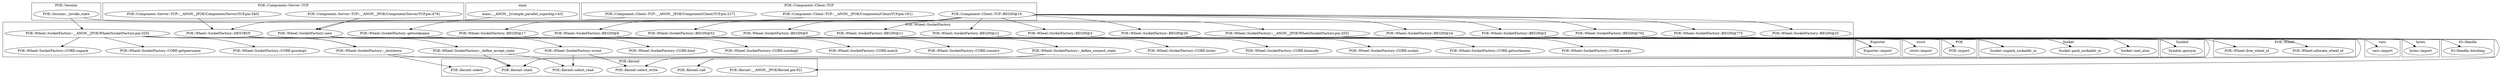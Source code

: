digraph {
graph [overlap=false]
subgraph cluster_POE_Session {
	label="POE::Session";
	"POE::Session::_invoke_state";
}
subgraph cluster_Socket {
	label="Socket";
	"Socket::inet_aton";
	"Socket::pack_sockaddr_in";
	"Socket::unpack_sockaddr_in";
}
subgraph cluster_IO_Handle {
	label="IO::Handle";
	"IO::Handle::blocking";
}
subgraph cluster_POE_Component_Server_TCP {
	label="POE::Component::Server::TCP";
	"POE::Component::Server::TCP::__ANON__[POE/Component/Server/TCP.pm:479]";
	"POE::Component::Server::TCP::__ANON__[POE/Component/Server/TCP.pm:540]";
}
subgraph cluster_POE {
	label="POE";
	"POE::import";
}
subgraph cluster_strict {
	label="strict";
	"strict::import";
}
subgraph cluster_bytes {
	label="bytes";
	"bytes::import";
}
subgraph cluster_Exporter {
	label="Exporter";
	"Exporter::import";
}
subgraph cluster_POE_Wheel_SocketFactory {
	label="POE::Wheel::SocketFactory";
	"POE::Wheel::SocketFactory::CORE:bind";
	"POE::Wheel::SocketFactory::BEGIN@53";
	"POE::Wheel::SocketFactory::BEGIN@3";
	"POE::Wheel::SocketFactory::CORE:ssockopt";
	"POE::Wheel::SocketFactory::BEGIN@25";
	"POE::Wheel::SocketFactory::CORE:getpeername";
	"POE::Wheel::SocketFactory::CORE:match";
	"POE::Wheel::SocketFactory::BEGIN@26";
	"POE::Wheel::SocketFactory::CORE:connect";
	"POE::Wheel::SocketFactory::_define_connect_state";
	"POE::Wheel::SocketFactory::CORE:listen";
	"POE::Wheel::SocketFactory::BEGIN@8";
	"POE::Wheel::SocketFactory::__ANON__[POE/Wheel/SocketFactory.pm:203]";
	"POE::Wheel::SocketFactory::CORE:getsockname";
	"POE::Wheel::SocketFactory::getsockname";
	"POE::Wheel::SocketFactory::CORE:binmode";
	"POE::Wheel::SocketFactory::DESTROY";
	"POE::Wheel::SocketFactory::CORE:socket";
	"POE::Wheel::SocketFactory::__ANON__[POE/Wheel/SocketFactory.pm:320]";
	"POE::Wheel::SocketFactory::BEGIN@5";
	"POE::Wheel::SocketFactory::BEGIN@24";
	"POE::Wheel::SocketFactory::BEGIN@17";
	"POE::Wheel::SocketFactory::BEGIN@12";
	"POE::Wheel::SocketFactory::CORE:accept";
	"POE::Wheel::SocketFactory::BEGIN@775";
	"POE::Wheel::SocketFactory::event";
	"POE::Wheel::SocketFactory::CORE:gsockopt";
	"POE::Wheel::SocketFactory::BEGIN@11";
	"POE::Wheel::SocketFactory::CORE:unpack";
	"POE::Wheel::SocketFactory::new";
	"POE::Wheel::SocketFactory::_shutdown";
	"POE::Wheel::SocketFactory::BEGIN@702";
	"POE::Wheel::SocketFactory::_define_accept_state";
	"POE::Wheel::SocketFactory::BEGIN@9";
}
subgraph cluster_main {
	label="main";
	"main::__ANON__[t/simple_parallel_superbig.t:43]";
}
subgraph cluster_Symbol {
	label="Symbol";
	"Symbol::gensym";
}
subgraph cluster_POE_Wheel {
	label="POE::Wheel";
	"POE::Wheel::allocate_wheel_id";
	"POE::Wheel::free_wheel_id";
}
subgraph cluster_vars {
	label="vars";
	"vars::import";
}
subgraph cluster_POE_Component_Client_TCP {
	label="POE::Component::Client::TCP";
	"POE::Component::Client::TCP::__ANON__[POE/Component/Client/TCP.pm:181]";
	"POE::Component::Client::TCP::__ANON__[POE/Component/Client/TCP.pm:227]";
	"POE::Component::Client::TCP::BEGIN@16";
}
subgraph cluster_POE_Kernel {
	label="POE::Kernel";
	"POE::Kernel::state";
	"POE::Kernel::__ANON__[POE/Kernel.pm:92]";
	"POE::Kernel::call";
	"POE::Kernel::select_write";
	"POE::Kernel::select_read";
	"POE::Kernel::select";
}
"main::__ANON__[t/simple_parallel_superbig.t:43]" -> "POE::Wheel::SocketFactory::getsockname";
"POE::Wheel::SocketFactory::new" -> "POE::Wheel::SocketFactory::CORE:binmode";
"POE::Wheel::SocketFactory::__ANON__[POE/Wheel/SocketFactory.pm:320]" -> "POE::Wheel::SocketFactory::CORE:getpeername";
"POE::Wheel::SocketFactory::new" -> "POE::Wheel::SocketFactory::CORE:listen";
"POE::Component::Client::TCP::__ANON__[POE/Component/Client/TCP.pm:181]" -> "POE::Wheel::SocketFactory::new";
"POE::Component::Server::TCP::__ANON__[POE/Component/Server/TCP.pm:479]" -> "POE::Wheel::SocketFactory::new";
"POE::Wheel::SocketFactory::_define_connect_state" -> "POE::Kernel::select_write";
"POE::Wheel::SocketFactory::event" -> "POE::Kernel::select_write";
"POE::Wheel::SocketFactory::new" -> "Symbol::gensym";
"POE::Wheel::SocketFactory::__ANON__[POE/Wheel/SocketFactory.pm:203]" -> "Symbol::gensym";
"POE::Component::Server::TCP::__ANON__[POE/Component/Server/TCP.pm:540]" -> "POE::Wheel::SocketFactory::DESTROY";
"POE::Component::Client::TCP::__ANON__[POE/Component/Client/TCP.pm:227]" -> "POE::Wheel::SocketFactory::DESTROY";
"POE::Session::_invoke_state" -> "POE::Wheel::SocketFactory::__ANON__[POE/Wheel/SocketFactory.pm:320]";
"POE::Component::Client::TCP::BEGIN@16" -> "POE::Wheel::SocketFactory::BEGIN@24";
"POE::Wheel::SocketFactory::new" -> "POE::Wheel::SocketFactory::CORE:bind";
"POE::Wheel::SocketFactory::new" -> "POE::Wheel::SocketFactory::CORE:match";
"POE::Wheel::SocketFactory::new" -> "POE::Wheel::SocketFactory::_define_connect_state";
"POE::Component::Client::TCP::BEGIN@16" -> "POE::Wheel::SocketFactory::BEGIN@12";
"POE::Wheel::SocketFactory::__ANON__[POE/Wheel/SocketFactory.pm:320]" -> "POE::Kernel::call";
"POE::Wheel::SocketFactory::__ANON__[POE/Wheel/SocketFactory.pm:203]" -> "POE::Kernel::call";
"POE::Wheel::SocketFactory::__ANON__[POE/Wheel/SocketFactory.pm:203]" -> "POE::Wheel::SocketFactory::CORE:accept";
"POE::Component::Client::TCP::BEGIN@16" -> "POE::Wheel::SocketFactory::BEGIN@775";
"POE::Wheel::SocketFactory::__ANON__[POE/Wheel/SocketFactory.pm:203]" -> "Socket::unpack_sockaddr_in";
"POE::Wheel::SocketFactory::__ANON__[POE/Wheel/SocketFactory.pm:320]" -> "Socket::unpack_sockaddr_in";
"POE::Component::Client::TCP::BEGIN@16" -> "POE::Wheel::SocketFactory::BEGIN@11";
"POE::Wheel::SocketFactory::_shutdown" -> "POE::Kernel::select";
"POE::Component::Client::TCP::BEGIN@16" -> "POE::Wheel::SocketFactory::BEGIN@8";
"POE::Wheel::SocketFactory::DESTROY" -> "POE::Wheel::free_wheel_id";
"POE::Wheel::SocketFactory::new" -> "Socket::pack_sockaddr_in";
"POE::Wheel::SocketFactory::event" -> "POE::Kernel::select_read";
"POE::Wheel::SocketFactory::_define_accept_state" -> "POE::Kernel::select_read";
"POE::Component::Client::TCP::BEGIN@16" -> "POE::Wheel::SocketFactory::BEGIN@5";
"POE::Component::Client::TCP::BEGIN@16" -> "POE::Wheel::SocketFactory::BEGIN@53";
"POE::Component::Client::TCP::BEGIN@16" -> "POE::Wheel::SocketFactory::BEGIN@3";
"POE::Component::Client::TCP::BEGIN@16" -> "POE::Wheel::SocketFactory::BEGIN@25";
"POE::Component::Client::TCP::BEGIN@16" -> "POE::Wheel::SocketFactory::BEGIN@26";
"POE::Wheel::SocketFactory::new" -> "POE::Wheel::SocketFactory::CORE:connect";
"POE::Wheel::SocketFactory::new" -> "POE::Kernel::__ANON__[POE/Kernel.pm:92]";
"POE::Wheel::SocketFactory::__ANON__[POE/Wheel/SocketFactory.pm:320]" -> "POE::Wheel::SocketFactory::_shutdown";
"POE::Wheel::SocketFactory::DESTROY" -> "POE::Wheel::SocketFactory::_shutdown";
"POE::Wheel::SocketFactory::new" -> "POE::Wheel::SocketFactory::_define_accept_state";
"POE::Wheel::SocketFactory::BEGIN@53" -> "Exporter::import";
"POE::Wheel::SocketFactory::BEGIN@8" -> "Exporter::import";
"POE::Wheel::SocketFactory::BEGIN@11" -> "Exporter::import";
"POE::Wheel::SocketFactory::BEGIN@12" -> "Exporter::import";
"POE::Wheel::SocketFactory::BEGIN@17" -> "Exporter::import";
"POE::Wheel::SocketFactory::BEGIN@9" -> "Exporter::import";
"POE::Wheel::SocketFactory::BEGIN@5" -> "vars::import";
"POE::Wheel::SocketFactory::new" -> "POE::Wheel::SocketFactory::event";
"POE::Wheel::SocketFactory::__ANON__[POE/Wheel/SocketFactory.pm:320]" -> "POE::Wheel::SocketFactory::CORE:gsockopt";
"POE::Wheel::SocketFactory::new" -> "POE::Wheel::allocate_wheel_id";
"POE::Wheel::SocketFactory::new" -> "Socket::inet_aton";
"POE::Session::_invoke_state" -> "POE::Wheel::SocketFactory::__ANON__[POE/Wheel/SocketFactory.pm:203]";
"POE::Wheel::SocketFactory::getsockname" -> "POE::Wheel::SocketFactory::CORE:getsockname";
"POE::Wheel::SocketFactory::BEGIN@775" -> "bytes::import";
"POE::Wheel::SocketFactory::BEGIN@702" -> "bytes::import";
"POE::Wheel::SocketFactory::new" -> "POE::Wheel::SocketFactory::CORE:socket";
"POE::Wheel::SocketFactory::BEGIN@3" -> "strict::import";
"POE::Wheel::SocketFactory::new" -> "POE::Wheel::SocketFactory::CORE:ssockopt";
"POE::Component::Client::TCP::BEGIN@16" -> "POE::Wheel::SocketFactory::BEGIN@702";
"POE::Wheel::SocketFactory::new" -> "IO::Handle::blocking";
"POE::Component::Client::TCP::BEGIN@16" -> "POE::Wheel::SocketFactory::BEGIN@9";
"POE::Wheel::SocketFactory::_define_accept_state" -> "POE::Kernel::state";
"POE::Wheel::SocketFactory::_shutdown" -> "POE::Kernel::state";
"POE::Wheel::SocketFactory::_define_connect_state" -> "POE::Kernel::state";
"POE::Component::Client::TCP::BEGIN@16" -> "POE::Wheel::SocketFactory::BEGIN@17";
"POE::Wheel::SocketFactory::BEGIN@26" -> "POE::import";
"POE::Wheel::SocketFactory::__ANON__[POE/Wheel/SocketFactory.pm:320]" -> "POE::Wheel::SocketFactory::CORE:unpack";
}
